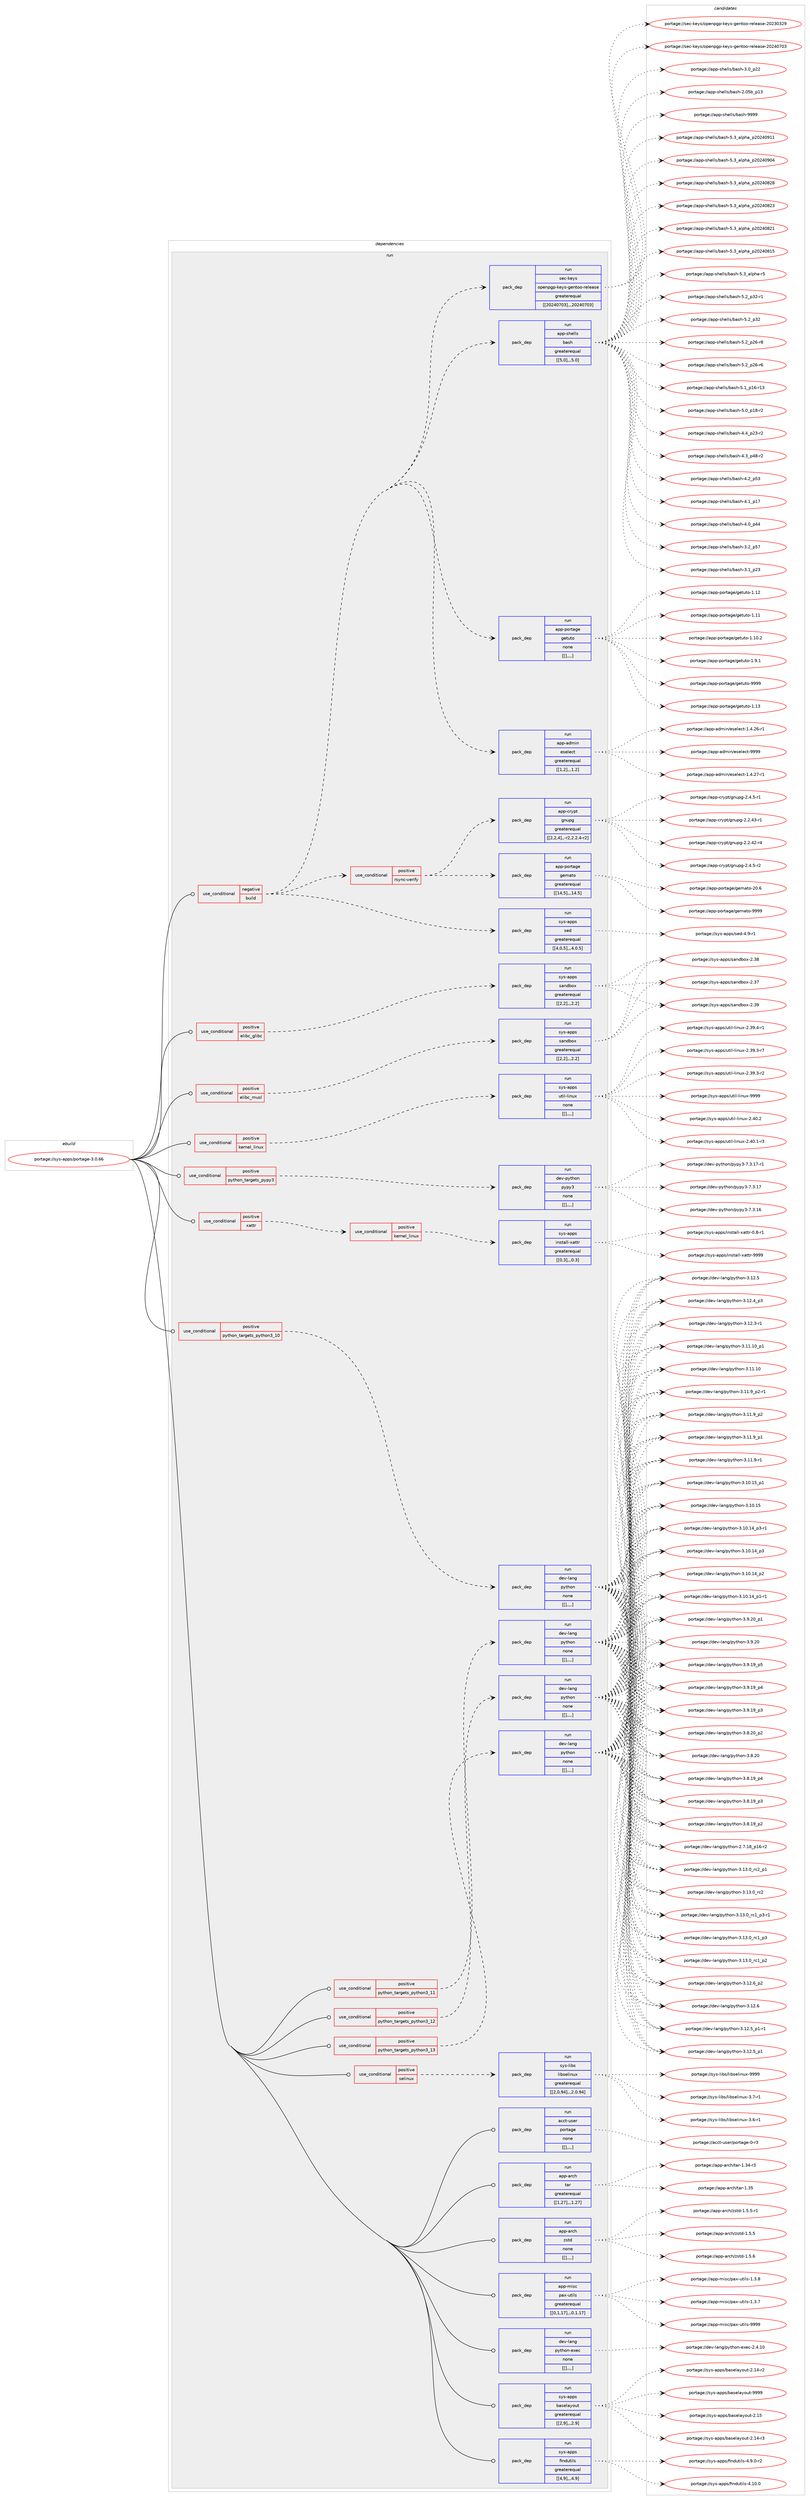 digraph prolog {

# *************
# Graph options
# *************

newrank=true;
concentrate=true;
compound=true;
graph [rankdir=LR,fontname=Helvetica,fontsize=10,ranksep=1.5];#, ranksep=2.5, nodesep=0.2];
edge  [arrowhead=vee];
node  [fontname=Helvetica,fontsize=10];

# **********
# The ebuild
# **********

subgraph cluster_leftcol {
color=gray;
label=<<i>ebuild</i>>;
id [label="portage://sys-apps/portage-3.0.66", color=red, width=4, href="../sys-apps/portage-3.0.66.svg"];
}

# ****************
# The dependencies
# ****************

subgraph cluster_midcol {
color=gray;
label=<<i>dependencies</i>>;
subgraph cluster_compile {
fillcolor="#eeeeee";
style=filled;
label=<<i>compile</i>>;
}
subgraph cluster_compileandrun {
fillcolor="#eeeeee";
style=filled;
label=<<i>compile and run</i>>;
}
subgraph cluster_run {
fillcolor="#eeeeee";
style=filled;
label=<<i>run</i>>;
subgraph cond6939 {
dependency18415 [label=<<TABLE BORDER="0" CELLBORDER="1" CELLSPACING="0" CELLPADDING="4"><TR><TD ROWSPAN="3" CELLPADDING="10">use_conditional</TD></TR><TR><TD>negative</TD></TR><TR><TD>build</TD></TR></TABLE>>, shape=none, color=red];
subgraph pack11424 {
dependency18416 [label=<<TABLE BORDER="0" CELLBORDER="1" CELLSPACING="0" CELLPADDING="4" WIDTH="220"><TR><TD ROWSPAN="6" CELLPADDING="30">pack_dep</TD></TR><TR><TD WIDTH="110">run</TD></TR><TR><TD>app-admin</TD></TR><TR><TD>eselect</TD></TR><TR><TD>greaterequal</TD></TR><TR><TD>[[1,2],,,1.2]</TD></TR></TABLE>>, shape=none, color=blue];
}
dependency18415:e -> dependency18416:w [weight=20,style="dashed",arrowhead="vee"];
subgraph pack11425 {
dependency18417 [label=<<TABLE BORDER="0" CELLBORDER="1" CELLSPACING="0" CELLPADDING="4" WIDTH="220"><TR><TD ROWSPAN="6" CELLPADDING="30">pack_dep</TD></TR><TR><TD WIDTH="110">run</TD></TR><TR><TD>app-portage</TD></TR><TR><TD>getuto</TD></TR><TR><TD>none</TD></TR><TR><TD>[[],,,,]</TD></TR></TABLE>>, shape=none, color=blue];
}
dependency18415:e -> dependency18417:w [weight=20,style="dashed",arrowhead="vee"];
subgraph pack11426 {
dependency18418 [label=<<TABLE BORDER="0" CELLBORDER="1" CELLSPACING="0" CELLPADDING="4" WIDTH="220"><TR><TD ROWSPAN="6" CELLPADDING="30">pack_dep</TD></TR><TR><TD WIDTH="110">run</TD></TR><TR><TD>app-shells</TD></TR><TR><TD>bash</TD></TR><TR><TD>greaterequal</TD></TR><TR><TD>[[5,0],,,5.0]</TD></TR></TABLE>>, shape=none, color=blue];
}
dependency18415:e -> dependency18418:w [weight=20,style="dashed",arrowhead="vee"];
subgraph pack11427 {
dependency18419 [label=<<TABLE BORDER="0" CELLBORDER="1" CELLSPACING="0" CELLPADDING="4" WIDTH="220"><TR><TD ROWSPAN="6" CELLPADDING="30">pack_dep</TD></TR><TR><TD WIDTH="110">run</TD></TR><TR><TD>sec-keys</TD></TR><TR><TD>openpgp-keys-gentoo-release</TD></TR><TR><TD>greaterequal</TD></TR><TR><TD>[[20240703],,,20240703]</TD></TR></TABLE>>, shape=none, color=blue];
}
dependency18415:e -> dependency18419:w [weight=20,style="dashed",arrowhead="vee"];
subgraph pack11428 {
dependency18420 [label=<<TABLE BORDER="0" CELLBORDER="1" CELLSPACING="0" CELLPADDING="4" WIDTH="220"><TR><TD ROWSPAN="6" CELLPADDING="30">pack_dep</TD></TR><TR><TD WIDTH="110">run</TD></TR><TR><TD>sys-apps</TD></TR><TR><TD>sed</TD></TR><TR><TD>greaterequal</TD></TR><TR><TD>[[4,0,5],,,4.0.5]</TD></TR></TABLE>>, shape=none, color=blue];
}
dependency18415:e -> dependency18420:w [weight=20,style="dashed",arrowhead="vee"];
subgraph cond6940 {
dependency18421 [label=<<TABLE BORDER="0" CELLBORDER="1" CELLSPACING="0" CELLPADDING="4"><TR><TD ROWSPAN="3" CELLPADDING="10">use_conditional</TD></TR><TR><TD>positive</TD></TR><TR><TD>rsync-verify</TD></TR></TABLE>>, shape=none, color=red];
subgraph pack11429 {
dependency18422 [label=<<TABLE BORDER="0" CELLBORDER="1" CELLSPACING="0" CELLPADDING="4" WIDTH="220"><TR><TD ROWSPAN="6" CELLPADDING="30">pack_dep</TD></TR><TR><TD WIDTH="110">run</TD></TR><TR><TD>app-crypt</TD></TR><TR><TD>gnupg</TD></TR><TR><TD>greaterequal</TD></TR><TR><TD>[[2,2,4],,-r2,2.2.4-r2]</TD></TR></TABLE>>, shape=none, color=blue];
}
dependency18421:e -> dependency18422:w [weight=20,style="dashed",arrowhead="vee"];
subgraph pack11430 {
dependency18423 [label=<<TABLE BORDER="0" CELLBORDER="1" CELLSPACING="0" CELLPADDING="4" WIDTH="220"><TR><TD ROWSPAN="6" CELLPADDING="30">pack_dep</TD></TR><TR><TD WIDTH="110">run</TD></TR><TR><TD>app-portage</TD></TR><TR><TD>gemato</TD></TR><TR><TD>greaterequal</TD></TR><TR><TD>[[14,5],,,14.5]</TD></TR></TABLE>>, shape=none, color=blue];
}
dependency18421:e -> dependency18423:w [weight=20,style="dashed",arrowhead="vee"];
}
dependency18415:e -> dependency18421:w [weight=20,style="dashed",arrowhead="vee"];
}
id:e -> dependency18415:w [weight=20,style="solid",arrowhead="odot"];
subgraph cond6941 {
dependency18424 [label=<<TABLE BORDER="0" CELLBORDER="1" CELLSPACING="0" CELLPADDING="4"><TR><TD ROWSPAN="3" CELLPADDING="10">use_conditional</TD></TR><TR><TD>positive</TD></TR><TR><TD>elibc_glibc</TD></TR></TABLE>>, shape=none, color=red];
subgraph pack11431 {
dependency18425 [label=<<TABLE BORDER="0" CELLBORDER="1" CELLSPACING="0" CELLPADDING="4" WIDTH="220"><TR><TD ROWSPAN="6" CELLPADDING="30">pack_dep</TD></TR><TR><TD WIDTH="110">run</TD></TR><TR><TD>sys-apps</TD></TR><TR><TD>sandbox</TD></TR><TR><TD>greaterequal</TD></TR><TR><TD>[[2,2],,,2.2]</TD></TR></TABLE>>, shape=none, color=blue];
}
dependency18424:e -> dependency18425:w [weight=20,style="dashed",arrowhead="vee"];
}
id:e -> dependency18424:w [weight=20,style="solid",arrowhead="odot"];
subgraph cond6942 {
dependency18426 [label=<<TABLE BORDER="0" CELLBORDER="1" CELLSPACING="0" CELLPADDING="4"><TR><TD ROWSPAN="3" CELLPADDING="10">use_conditional</TD></TR><TR><TD>positive</TD></TR><TR><TD>elibc_musl</TD></TR></TABLE>>, shape=none, color=red];
subgraph pack11432 {
dependency18427 [label=<<TABLE BORDER="0" CELLBORDER="1" CELLSPACING="0" CELLPADDING="4" WIDTH="220"><TR><TD ROWSPAN="6" CELLPADDING="30">pack_dep</TD></TR><TR><TD WIDTH="110">run</TD></TR><TR><TD>sys-apps</TD></TR><TR><TD>sandbox</TD></TR><TR><TD>greaterequal</TD></TR><TR><TD>[[2,2],,,2.2]</TD></TR></TABLE>>, shape=none, color=blue];
}
dependency18426:e -> dependency18427:w [weight=20,style="dashed",arrowhead="vee"];
}
id:e -> dependency18426:w [weight=20,style="solid",arrowhead="odot"];
subgraph cond6943 {
dependency18428 [label=<<TABLE BORDER="0" CELLBORDER="1" CELLSPACING="0" CELLPADDING="4"><TR><TD ROWSPAN="3" CELLPADDING="10">use_conditional</TD></TR><TR><TD>positive</TD></TR><TR><TD>kernel_linux</TD></TR></TABLE>>, shape=none, color=red];
subgraph pack11433 {
dependency18429 [label=<<TABLE BORDER="0" CELLBORDER="1" CELLSPACING="0" CELLPADDING="4" WIDTH="220"><TR><TD ROWSPAN="6" CELLPADDING="30">pack_dep</TD></TR><TR><TD WIDTH="110">run</TD></TR><TR><TD>sys-apps</TD></TR><TR><TD>util-linux</TD></TR><TR><TD>none</TD></TR><TR><TD>[[],,,,]</TD></TR></TABLE>>, shape=none, color=blue];
}
dependency18428:e -> dependency18429:w [weight=20,style="dashed",arrowhead="vee"];
}
id:e -> dependency18428:w [weight=20,style="solid",arrowhead="odot"];
subgraph cond6944 {
dependency18430 [label=<<TABLE BORDER="0" CELLBORDER="1" CELLSPACING="0" CELLPADDING="4"><TR><TD ROWSPAN="3" CELLPADDING="10">use_conditional</TD></TR><TR><TD>positive</TD></TR><TR><TD>python_targets_pypy3</TD></TR></TABLE>>, shape=none, color=red];
subgraph pack11434 {
dependency18431 [label=<<TABLE BORDER="0" CELLBORDER="1" CELLSPACING="0" CELLPADDING="4" WIDTH="220"><TR><TD ROWSPAN="6" CELLPADDING="30">pack_dep</TD></TR><TR><TD WIDTH="110">run</TD></TR><TR><TD>dev-python</TD></TR><TR><TD>pypy3</TD></TR><TR><TD>none</TD></TR><TR><TD>[[],,,,]</TD></TR></TABLE>>, shape=none, color=blue];
}
dependency18430:e -> dependency18431:w [weight=20,style="dashed",arrowhead="vee"];
}
id:e -> dependency18430:w [weight=20,style="solid",arrowhead="odot"];
subgraph cond6945 {
dependency18432 [label=<<TABLE BORDER="0" CELLBORDER="1" CELLSPACING="0" CELLPADDING="4"><TR><TD ROWSPAN="3" CELLPADDING="10">use_conditional</TD></TR><TR><TD>positive</TD></TR><TR><TD>python_targets_python3_10</TD></TR></TABLE>>, shape=none, color=red];
subgraph pack11435 {
dependency18433 [label=<<TABLE BORDER="0" CELLBORDER="1" CELLSPACING="0" CELLPADDING="4" WIDTH="220"><TR><TD ROWSPAN="6" CELLPADDING="30">pack_dep</TD></TR><TR><TD WIDTH="110">run</TD></TR><TR><TD>dev-lang</TD></TR><TR><TD>python</TD></TR><TR><TD>none</TD></TR><TR><TD>[[],,,,]</TD></TR></TABLE>>, shape=none, color=blue];
}
dependency18432:e -> dependency18433:w [weight=20,style="dashed",arrowhead="vee"];
}
id:e -> dependency18432:w [weight=20,style="solid",arrowhead="odot"];
subgraph cond6946 {
dependency18434 [label=<<TABLE BORDER="0" CELLBORDER="1" CELLSPACING="0" CELLPADDING="4"><TR><TD ROWSPAN="3" CELLPADDING="10">use_conditional</TD></TR><TR><TD>positive</TD></TR><TR><TD>python_targets_python3_11</TD></TR></TABLE>>, shape=none, color=red];
subgraph pack11436 {
dependency18435 [label=<<TABLE BORDER="0" CELLBORDER="1" CELLSPACING="0" CELLPADDING="4" WIDTH="220"><TR><TD ROWSPAN="6" CELLPADDING="30">pack_dep</TD></TR><TR><TD WIDTH="110">run</TD></TR><TR><TD>dev-lang</TD></TR><TR><TD>python</TD></TR><TR><TD>none</TD></TR><TR><TD>[[],,,,]</TD></TR></TABLE>>, shape=none, color=blue];
}
dependency18434:e -> dependency18435:w [weight=20,style="dashed",arrowhead="vee"];
}
id:e -> dependency18434:w [weight=20,style="solid",arrowhead="odot"];
subgraph cond6947 {
dependency18436 [label=<<TABLE BORDER="0" CELLBORDER="1" CELLSPACING="0" CELLPADDING="4"><TR><TD ROWSPAN="3" CELLPADDING="10">use_conditional</TD></TR><TR><TD>positive</TD></TR><TR><TD>python_targets_python3_12</TD></TR></TABLE>>, shape=none, color=red];
subgraph pack11437 {
dependency18437 [label=<<TABLE BORDER="0" CELLBORDER="1" CELLSPACING="0" CELLPADDING="4" WIDTH="220"><TR><TD ROWSPAN="6" CELLPADDING="30">pack_dep</TD></TR><TR><TD WIDTH="110">run</TD></TR><TR><TD>dev-lang</TD></TR><TR><TD>python</TD></TR><TR><TD>none</TD></TR><TR><TD>[[],,,,]</TD></TR></TABLE>>, shape=none, color=blue];
}
dependency18436:e -> dependency18437:w [weight=20,style="dashed",arrowhead="vee"];
}
id:e -> dependency18436:w [weight=20,style="solid",arrowhead="odot"];
subgraph cond6948 {
dependency18438 [label=<<TABLE BORDER="0" CELLBORDER="1" CELLSPACING="0" CELLPADDING="4"><TR><TD ROWSPAN="3" CELLPADDING="10">use_conditional</TD></TR><TR><TD>positive</TD></TR><TR><TD>python_targets_python3_13</TD></TR></TABLE>>, shape=none, color=red];
subgraph pack11438 {
dependency18439 [label=<<TABLE BORDER="0" CELLBORDER="1" CELLSPACING="0" CELLPADDING="4" WIDTH="220"><TR><TD ROWSPAN="6" CELLPADDING="30">pack_dep</TD></TR><TR><TD WIDTH="110">run</TD></TR><TR><TD>dev-lang</TD></TR><TR><TD>python</TD></TR><TR><TD>none</TD></TR><TR><TD>[[],,,,]</TD></TR></TABLE>>, shape=none, color=blue];
}
dependency18438:e -> dependency18439:w [weight=20,style="dashed",arrowhead="vee"];
}
id:e -> dependency18438:w [weight=20,style="solid",arrowhead="odot"];
subgraph cond6949 {
dependency18440 [label=<<TABLE BORDER="0" CELLBORDER="1" CELLSPACING="0" CELLPADDING="4"><TR><TD ROWSPAN="3" CELLPADDING="10">use_conditional</TD></TR><TR><TD>positive</TD></TR><TR><TD>selinux</TD></TR></TABLE>>, shape=none, color=red];
subgraph pack11439 {
dependency18441 [label=<<TABLE BORDER="0" CELLBORDER="1" CELLSPACING="0" CELLPADDING="4" WIDTH="220"><TR><TD ROWSPAN="6" CELLPADDING="30">pack_dep</TD></TR><TR><TD WIDTH="110">run</TD></TR><TR><TD>sys-libs</TD></TR><TR><TD>libselinux</TD></TR><TR><TD>greaterequal</TD></TR><TR><TD>[[2,0,94],,,2.0.94]</TD></TR></TABLE>>, shape=none, color=blue];
}
dependency18440:e -> dependency18441:w [weight=20,style="dashed",arrowhead="vee"];
}
id:e -> dependency18440:w [weight=20,style="solid",arrowhead="odot"];
subgraph cond6950 {
dependency18442 [label=<<TABLE BORDER="0" CELLBORDER="1" CELLSPACING="0" CELLPADDING="4"><TR><TD ROWSPAN="3" CELLPADDING="10">use_conditional</TD></TR><TR><TD>positive</TD></TR><TR><TD>xattr</TD></TR></TABLE>>, shape=none, color=red];
subgraph cond6951 {
dependency18443 [label=<<TABLE BORDER="0" CELLBORDER="1" CELLSPACING="0" CELLPADDING="4"><TR><TD ROWSPAN="3" CELLPADDING="10">use_conditional</TD></TR><TR><TD>positive</TD></TR><TR><TD>kernel_linux</TD></TR></TABLE>>, shape=none, color=red];
subgraph pack11440 {
dependency18444 [label=<<TABLE BORDER="0" CELLBORDER="1" CELLSPACING="0" CELLPADDING="4" WIDTH="220"><TR><TD ROWSPAN="6" CELLPADDING="30">pack_dep</TD></TR><TR><TD WIDTH="110">run</TD></TR><TR><TD>sys-apps</TD></TR><TR><TD>install-xattr</TD></TR><TR><TD>greaterequal</TD></TR><TR><TD>[[0,3],,,0.3]</TD></TR></TABLE>>, shape=none, color=blue];
}
dependency18443:e -> dependency18444:w [weight=20,style="dashed",arrowhead="vee"];
}
dependency18442:e -> dependency18443:w [weight=20,style="dashed",arrowhead="vee"];
}
id:e -> dependency18442:w [weight=20,style="solid",arrowhead="odot"];
subgraph pack11441 {
dependency18445 [label=<<TABLE BORDER="0" CELLBORDER="1" CELLSPACING="0" CELLPADDING="4" WIDTH="220"><TR><TD ROWSPAN="6" CELLPADDING="30">pack_dep</TD></TR><TR><TD WIDTH="110">run</TD></TR><TR><TD>acct-user</TD></TR><TR><TD>portage</TD></TR><TR><TD>none</TD></TR><TR><TD>[[],,,,]</TD></TR></TABLE>>, shape=none, color=blue];
}
id:e -> dependency18445:w [weight=20,style="solid",arrowhead="odot"];
subgraph pack11442 {
dependency18446 [label=<<TABLE BORDER="0" CELLBORDER="1" CELLSPACING="0" CELLPADDING="4" WIDTH="220"><TR><TD ROWSPAN="6" CELLPADDING="30">pack_dep</TD></TR><TR><TD WIDTH="110">run</TD></TR><TR><TD>app-arch</TD></TR><TR><TD>tar</TD></TR><TR><TD>greaterequal</TD></TR><TR><TD>[[1,27],,,1.27]</TD></TR></TABLE>>, shape=none, color=blue];
}
id:e -> dependency18446:w [weight=20,style="solid",arrowhead="odot"];
subgraph pack11443 {
dependency18447 [label=<<TABLE BORDER="0" CELLBORDER="1" CELLSPACING="0" CELLPADDING="4" WIDTH="220"><TR><TD ROWSPAN="6" CELLPADDING="30">pack_dep</TD></TR><TR><TD WIDTH="110">run</TD></TR><TR><TD>app-arch</TD></TR><TR><TD>zstd</TD></TR><TR><TD>none</TD></TR><TR><TD>[[],,,,]</TD></TR></TABLE>>, shape=none, color=blue];
}
id:e -> dependency18447:w [weight=20,style="solid",arrowhead="odot"];
subgraph pack11444 {
dependency18448 [label=<<TABLE BORDER="0" CELLBORDER="1" CELLSPACING="0" CELLPADDING="4" WIDTH="220"><TR><TD ROWSPAN="6" CELLPADDING="30">pack_dep</TD></TR><TR><TD WIDTH="110">run</TD></TR><TR><TD>app-misc</TD></TR><TR><TD>pax-utils</TD></TR><TR><TD>greaterequal</TD></TR><TR><TD>[[0,1,17],,,0.1.17]</TD></TR></TABLE>>, shape=none, color=blue];
}
id:e -> dependency18448:w [weight=20,style="solid",arrowhead="odot"];
subgraph pack11445 {
dependency18449 [label=<<TABLE BORDER="0" CELLBORDER="1" CELLSPACING="0" CELLPADDING="4" WIDTH="220"><TR><TD ROWSPAN="6" CELLPADDING="30">pack_dep</TD></TR><TR><TD WIDTH="110">run</TD></TR><TR><TD>dev-lang</TD></TR><TR><TD>python-exec</TD></TR><TR><TD>none</TD></TR><TR><TD>[[],,,,]</TD></TR></TABLE>>, shape=none, color=blue];
}
id:e -> dependency18449:w [weight=20,style="solid",arrowhead="odot"];
subgraph pack11446 {
dependency18450 [label=<<TABLE BORDER="0" CELLBORDER="1" CELLSPACING="0" CELLPADDING="4" WIDTH="220"><TR><TD ROWSPAN="6" CELLPADDING="30">pack_dep</TD></TR><TR><TD WIDTH="110">run</TD></TR><TR><TD>sys-apps</TD></TR><TR><TD>baselayout</TD></TR><TR><TD>greaterequal</TD></TR><TR><TD>[[2,9],,,2.9]</TD></TR></TABLE>>, shape=none, color=blue];
}
id:e -> dependency18450:w [weight=20,style="solid",arrowhead="odot"];
subgraph pack11447 {
dependency18451 [label=<<TABLE BORDER="0" CELLBORDER="1" CELLSPACING="0" CELLPADDING="4" WIDTH="220"><TR><TD ROWSPAN="6" CELLPADDING="30">pack_dep</TD></TR><TR><TD WIDTH="110">run</TD></TR><TR><TD>sys-apps</TD></TR><TR><TD>findutils</TD></TR><TR><TD>greaterequal</TD></TR><TR><TD>[[4,9],,,4.9]</TD></TR></TABLE>>, shape=none, color=blue];
}
id:e -> dependency18451:w [weight=20,style="solid",arrowhead="odot"];
}
}

# **************
# The candidates
# **************

subgraph cluster_choices {
rank=same;
color=gray;
label=<<i>candidates</i>>;

subgraph choice11424 {
color=black;
nodesep=1;
choice97112112459710010910511047101115101108101991164557575757 [label="portage://app-admin/eselect-9999", color=red, width=4,href="../app-admin/eselect-9999.svg"];
choice9711211245971001091051104710111510110810199116454946524650554511449 [label="portage://app-admin/eselect-1.4.27-r1", color=red, width=4,href="../app-admin/eselect-1.4.27-r1.svg"];
choice9711211245971001091051104710111510110810199116454946524650544511449 [label="portage://app-admin/eselect-1.4.26-r1", color=red, width=4,href="../app-admin/eselect-1.4.26-r1.svg"];
dependency18416:e -> choice97112112459710010910511047101115101108101991164557575757:w [style=dotted,weight="100"];
dependency18416:e -> choice9711211245971001091051104710111510110810199116454946524650554511449:w [style=dotted,weight="100"];
dependency18416:e -> choice9711211245971001091051104710111510110810199116454946524650544511449:w [style=dotted,weight="100"];
}
subgraph choice11425 {
color=black;
nodesep=1;
choice971121124511211111411697103101471031011161171161114557575757 [label="portage://app-portage/getuto-9999", color=red, width=4,href="../app-portage/getuto-9999.svg"];
choice971121124511211111411697103101471031011161171161114549464951 [label="portage://app-portage/getuto-1.13", color=red, width=4,href="../app-portage/getuto-1.13.svg"];
choice971121124511211111411697103101471031011161171161114549464950 [label="portage://app-portage/getuto-1.12", color=red, width=4,href="../app-portage/getuto-1.12.svg"];
choice971121124511211111411697103101471031011161171161114549464949 [label="portage://app-portage/getuto-1.11", color=red, width=4,href="../app-portage/getuto-1.11.svg"];
choice9711211245112111114116971031014710310111611711611145494649484650 [label="portage://app-portage/getuto-1.10.2", color=red, width=4,href="../app-portage/getuto-1.10.2.svg"];
choice97112112451121111141169710310147103101116117116111454946574649 [label="portage://app-portage/getuto-1.9.1", color=red, width=4,href="../app-portage/getuto-1.9.1.svg"];
dependency18417:e -> choice971121124511211111411697103101471031011161171161114557575757:w [style=dotted,weight="100"];
dependency18417:e -> choice971121124511211111411697103101471031011161171161114549464951:w [style=dotted,weight="100"];
dependency18417:e -> choice971121124511211111411697103101471031011161171161114549464950:w [style=dotted,weight="100"];
dependency18417:e -> choice971121124511211111411697103101471031011161171161114549464949:w [style=dotted,weight="100"];
dependency18417:e -> choice9711211245112111114116971031014710310111611711611145494649484650:w [style=dotted,weight="100"];
dependency18417:e -> choice97112112451121111141169710310147103101116117116111454946574649:w [style=dotted,weight="100"];
}
subgraph choice11426 {
color=black;
nodesep=1;
choice97112112451151041011081081154798971151044557575757 [label="portage://app-shells/bash-9999", color=red, width=4,href="../app-shells/bash-9999.svg"];
choice971121124511510410110810811547989711510445534651959710811210497951125048505248574949 [label="portage://app-shells/bash-5.3_alpha_p20240911", color=red, width=4,href="../app-shells/bash-5.3_alpha_p20240911.svg"];
choice971121124511510410110810811547989711510445534651959710811210497951125048505248574852 [label="portage://app-shells/bash-5.3_alpha_p20240904", color=red, width=4,href="../app-shells/bash-5.3_alpha_p20240904.svg"];
choice971121124511510410110810811547989711510445534651959710811210497951125048505248565056 [label="portage://app-shells/bash-5.3_alpha_p20240828", color=red, width=4,href="../app-shells/bash-5.3_alpha_p20240828.svg"];
choice971121124511510410110810811547989711510445534651959710811210497951125048505248565051 [label="portage://app-shells/bash-5.3_alpha_p20240823", color=red, width=4,href="../app-shells/bash-5.3_alpha_p20240823.svg"];
choice971121124511510410110810811547989711510445534651959710811210497951125048505248565049 [label="portage://app-shells/bash-5.3_alpha_p20240821", color=red, width=4,href="../app-shells/bash-5.3_alpha_p20240821.svg"];
choice971121124511510410110810811547989711510445534651959710811210497951125048505248564953 [label="portage://app-shells/bash-5.3_alpha_p20240815", color=red, width=4,href="../app-shells/bash-5.3_alpha_p20240815.svg"];
choice9711211245115104101108108115479897115104455346519597108112104974511453 [label="portage://app-shells/bash-5.3_alpha-r5", color=red, width=4,href="../app-shells/bash-5.3_alpha-r5.svg"];
choice9711211245115104101108108115479897115104455346509511251504511449 [label="portage://app-shells/bash-5.2_p32-r1", color=red, width=4,href="../app-shells/bash-5.2_p32-r1.svg"];
choice971121124511510410110810811547989711510445534650951125150 [label="portage://app-shells/bash-5.2_p32", color=red, width=4,href="../app-shells/bash-5.2_p32.svg"];
choice9711211245115104101108108115479897115104455346509511250544511456 [label="portage://app-shells/bash-5.2_p26-r8", color=red, width=4,href="../app-shells/bash-5.2_p26-r8.svg"];
choice9711211245115104101108108115479897115104455346509511250544511454 [label="portage://app-shells/bash-5.2_p26-r6", color=red, width=4,href="../app-shells/bash-5.2_p26-r6.svg"];
choice971121124511510410110810811547989711510445534649951124954451144951 [label="portage://app-shells/bash-5.1_p16-r13", color=red, width=4,href="../app-shells/bash-5.1_p16-r13.svg"];
choice9711211245115104101108108115479897115104455346489511249564511450 [label="portage://app-shells/bash-5.0_p18-r2", color=red, width=4,href="../app-shells/bash-5.0_p18-r2.svg"];
choice9711211245115104101108108115479897115104455246529511250514511450 [label="portage://app-shells/bash-4.4_p23-r2", color=red, width=4,href="../app-shells/bash-4.4_p23-r2.svg"];
choice9711211245115104101108108115479897115104455246519511252564511450 [label="portage://app-shells/bash-4.3_p48-r2", color=red, width=4,href="../app-shells/bash-4.3_p48-r2.svg"];
choice971121124511510410110810811547989711510445524650951125351 [label="portage://app-shells/bash-4.2_p53", color=red, width=4,href="../app-shells/bash-4.2_p53.svg"];
choice971121124511510410110810811547989711510445524649951124955 [label="portage://app-shells/bash-4.1_p17", color=red, width=4,href="../app-shells/bash-4.1_p17.svg"];
choice971121124511510410110810811547989711510445524648951125252 [label="portage://app-shells/bash-4.0_p44", color=red, width=4,href="../app-shells/bash-4.0_p44.svg"];
choice971121124511510410110810811547989711510445514650951125355 [label="portage://app-shells/bash-3.2_p57", color=red, width=4,href="../app-shells/bash-3.2_p57.svg"];
choice971121124511510410110810811547989711510445514649951125051 [label="portage://app-shells/bash-3.1_p23", color=red, width=4,href="../app-shells/bash-3.1_p23.svg"];
choice971121124511510410110810811547989711510445514648951125050 [label="portage://app-shells/bash-3.0_p22", color=red, width=4,href="../app-shells/bash-3.0_p22.svg"];
choice9711211245115104101108108115479897115104455046485398951124951 [label="portage://app-shells/bash-2.05b_p13", color=red, width=4,href="../app-shells/bash-2.05b_p13.svg"];
dependency18418:e -> choice97112112451151041011081081154798971151044557575757:w [style=dotted,weight="100"];
dependency18418:e -> choice971121124511510410110810811547989711510445534651959710811210497951125048505248574949:w [style=dotted,weight="100"];
dependency18418:e -> choice971121124511510410110810811547989711510445534651959710811210497951125048505248574852:w [style=dotted,weight="100"];
dependency18418:e -> choice971121124511510410110810811547989711510445534651959710811210497951125048505248565056:w [style=dotted,weight="100"];
dependency18418:e -> choice971121124511510410110810811547989711510445534651959710811210497951125048505248565051:w [style=dotted,weight="100"];
dependency18418:e -> choice971121124511510410110810811547989711510445534651959710811210497951125048505248565049:w [style=dotted,weight="100"];
dependency18418:e -> choice971121124511510410110810811547989711510445534651959710811210497951125048505248564953:w [style=dotted,weight="100"];
dependency18418:e -> choice9711211245115104101108108115479897115104455346519597108112104974511453:w [style=dotted,weight="100"];
dependency18418:e -> choice9711211245115104101108108115479897115104455346509511251504511449:w [style=dotted,weight="100"];
dependency18418:e -> choice971121124511510410110810811547989711510445534650951125150:w [style=dotted,weight="100"];
dependency18418:e -> choice9711211245115104101108108115479897115104455346509511250544511456:w [style=dotted,weight="100"];
dependency18418:e -> choice9711211245115104101108108115479897115104455346509511250544511454:w [style=dotted,weight="100"];
dependency18418:e -> choice971121124511510410110810811547989711510445534649951124954451144951:w [style=dotted,weight="100"];
dependency18418:e -> choice9711211245115104101108108115479897115104455346489511249564511450:w [style=dotted,weight="100"];
dependency18418:e -> choice9711211245115104101108108115479897115104455246529511250514511450:w [style=dotted,weight="100"];
dependency18418:e -> choice9711211245115104101108108115479897115104455246519511252564511450:w [style=dotted,weight="100"];
dependency18418:e -> choice971121124511510410110810811547989711510445524650951125351:w [style=dotted,weight="100"];
dependency18418:e -> choice971121124511510410110810811547989711510445524649951124955:w [style=dotted,weight="100"];
dependency18418:e -> choice971121124511510410110810811547989711510445524648951125252:w [style=dotted,weight="100"];
dependency18418:e -> choice971121124511510410110810811547989711510445514650951125355:w [style=dotted,weight="100"];
dependency18418:e -> choice971121124511510410110810811547989711510445514649951125051:w [style=dotted,weight="100"];
dependency18418:e -> choice971121124511510410110810811547989711510445514648951125050:w [style=dotted,weight="100"];
dependency18418:e -> choice9711211245115104101108108115479897115104455046485398951124951:w [style=dotted,weight="100"];
}
subgraph choice11427 {
color=black;
nodesep=1;
choice11510199451071011211154711111210111011210311245107101121115451031011101161111114511410110810197115101455048505248554851 [label="portage://sec-keys/openpgp-keys-gentoo-release-20240703", color=red, width=4,href="../sec-keys/openpgp-keys-gentoo-release-20240703.svg"];
choice11510199451071011211154711111210111011210311245107101121115451031011101161111114511410110810197115101455048505148515057 [label="portage://sec-keys/openpgp-keys-gentoo-release-20230329", color=red, width=4,href="../sec-keys/openpgp-keys-gentoo-release-20230329.svg"];
dependency18419:e -> choice11510199451071011211154711111210111011210311245107101121115451031011101161111114511410110810197115101455048505248554851:w [style=dotted,weight="100"];
dependency18419:e -> choice11510199451071011211154711111210111011210311245107101121115451031011101161111114511410110810197115101455048505148515057:w [style=dotted,weight="100"];
}
subgraph choice11428 {
color=black;
nodesep=1;
choice115121115459711211211547115101100455246574511449 [label="portage://sys-apps/sed-4.9-r1", color=red, width=4,href="../sys-apps/sed-4.9-r1.svg"];
dependency18420:e -> choice115121115459711211211547115101100455246574511449:w [style=dotted,weight="100"];
}
subgraph choice11429 {
color=black;
nodesep=1;
choice971121124599114121112116471031101171121034550465246534511450 [label="portage://app-crypt/gnupg-2.4.5-r2", color=red, width=4,href="../app-crypt/gnupg-2.4.5-r2.svg"];
choice971121124599114121112116471031101171121034550465246534511449 [label="portage://app-crypt/gnupg-2.4.5-r1", color=red, width=4,href="../app-crypt/gnupg-2.4.5-r1.svg"];
choice97112112459911412111211647103110117112103455046504652514511449 [label="portage://app-crypt/gnupg-2.2.43-r1", color=red, width=4,href="../app-crypt/gnupg-2.2.43-r1.svg"];
choice97112112459911412111211647103110117112103455046504652504511452 [label="portage://app-crypt/gnupg-2.2.42-r4", color=red, width=4,href="../app-crypt/gnupg-2.2.42-r4.svg"];
dependency18422:e -> choice971121124599114121112116471031101171121034550465246534511450:w [style=dotted,weight="100"];
dependency18422:e -> choice971121124599114121112116471031101171121034550465246534511449:w [style=dotted,weight="100"];
dependency18422:e -> choice97112112459911412111211647103110117112103455046504652514511449:w [style=dotted,weight="100"];
dependency18422:e -> choice97112112459911412111211647103110117112103455046504652504511452:w [style=dotted,weight="100"];
}
subgraph choice11430 {
color=black;
nodesep=1;
choice97112112451121111141169710310147103101109971161114557575757 [label="portage://app-portage/gemato-9999", color=red, width=4,href="../app-portage/gemato-9999.svg"];
choice97112112451121111141169710310147103101109971161114550484654 [label="portage://app-portage/gemato-20.6", color=red, width=4,href="../app-portage/gemato-20.6.svg"];
dependency18423:e -> choice97112112451121111141169710310147103101109971161114557575757:w [style=dotted,weight="100"];
dependency18423:e -> choice97112112451121111141169710310147103101109971161114550484654:w [style=dotted,weight="100"];
}
subgraph choice11431 {
color=black;
nodesep=1;
choice11512111545971121121154711597110100981111204550465157 [label="portage://sys-apps/sandbox-2.39", color=red, width=4,href="../sys-apps/sandbox-2.39.svg"];
choice11512111545971121121154711597110100981111204550465156 [label="portage://sys-apps/sandbox-2.38", color=red, width=4,href="../sys-apps/sandbox-2.38.svg"];
choice11512111545971121121154711597110100981111204550465155 [label="portage://sys-apps/sandbox-2.37", color=red, width=4,href="../sys-apps/sandbox-2.37.svg"];
dependency18425:e -> choice11512111545971121121154711597110100981111204550465157:w [style=dotted,weight="100"];
dependency18425:e -> choice11512111545971121121154711597110100981111204550465156:w [style=dotted,weight="100"];
dependency18425:e -> choice11512111545971121121154711597110100981111204550465155:w [style=dotted,weight="100"];
}
subgraph choice11432 {
color=black;
nodesep=1;
choice11512111545971121121154711597110100981111204550465157 [label="portage://sys-apps/sandbox-2.39", color=red, width=4,href="../sys-apps/sandbox-2.39.svg"];
choice11512111545971121121154711597110100981111204550465156 [label="portage://sys-apps/sandbox-2.38", color=red, width=4,href="../sys-apps/sandbox-2.38.svg"];
choice11512111545971121121154711597110100981111204550465155 [label="portage://sys-apps/sandbox-2.37", color=red, width=4,href="../sys-apps/sandbox-2.37.svg"];
dependency18427:e -> choice11512111545971121121154711597110100981111204550465157:w [style=dotted,weight="100"];
dependency18427:e -> choice11512111545971121121154711597110100981111204550465156:w [style=dotted,weight="100"];
dependency18427:e -> choice11512111545971121121154711597110100981111204550465155:w [style=dotted,weight="100"];
}
subgraph choice11433 {
color=black;
nodesep=1;
choice115121115459711211211547117116105108451081051101171204557575757 [label="portage://sys-apps/util-linux-9999", color=red, width=4,href="../sys-apps/util-linux-9999.svg"];
choice1151211154597112112115471171161051084510810511011712045504652484650 [label="portage://sys-apps/util-linux-2.40.2", color=red, width=4,href="../sys-apps/util-linux-2.40.2.svg"];
choice11512111545971121121154711711610510845108105110117120455046524846494511451 [label="portage://sys-apps/util-linux-2.40.1-r3", color=red, width=4,href="../sys-apps/util-linux-2.40.1-r3.svg"];
choice11512111545971121121154711711610510845108105110117120455046515746524511449 [label="portage://sys-apps/util-linux-2.39.4-r1", color=red, width=4,href="../sys-apps/util-linux-2.39.4-r1.svg"];
choice11512111545971121121154711711610510845108105110117120455046515746514511455 [label="portage://sys-apps/util-linux-2.39.3-r7", color=red, width=4,href="../sys-apps/util-linux-2.39.3-r7.svg"];
choice11512111545971121121154711711610510845108105110117120455046515746514511450 [label="portage://sys-apps/util-linux-2.39.3-r2", color=red, width=4,href="../sys-apps/util-linux-2.39.3-r2.svg"];
dependency18429:e -> choice115121115459711211211547117116105108451081051101171204557575757:w [style=dotted,weight="100"];
dependency18429:e -> choice1151211154597112112115471171161051084510810511011712045504652484650:w [style=dotted,weight="100"];
dependency18429:e -> choice11512111545971121121154711711610510845108105110117120455046524846494511451:w [style=dotted,weight="100"];
dependency18429:e -> choice11512111545971121121154711711610510845108105110117120455046515746524511449:w [style=dotted,weight="100"];
dependency18429:e -> choice11512111545971121121154711711610510845108105110117120455046515746514511455:w [style=dotted,weight="100"];
dependency18429:e -> choice11512111545971121121154711711610510845108105110117120455046515746514511450:w [style=dotted,weight="100"];
}
subgraph choice11434 {
color=black;
nodesep=1;
choice100101118451121211161041111104711212111212151455546514649554511449 [label="portage://dev-python/pypy3-7.3.17-r1", color=red, width=4,href="../dev-python/pypy3-7.3.17-r1.svg"];
choice10010111845112121116104111110471121211121215145554651464955 [label="portage://dev-python/pypy3-7.3.17", color=red, width=4,href="../dev-python/pypy3-7.3.17.svg"];
choice10010111845112121116104111110471121211121215145554651464954 [label="portage://dev-python/pypy3-7.3.16", color=red, width=4,href="../dev-python/pypy3-7.3.16.svg"];
dependency18431:e -> choice100101118451121211161041111104711212111212151455546514649554511449:w [style=dotted,weight="100"];
dependency18431:e -> choice10010111845112121116104111110471121211121215145554651464955:w [style=dotted,weight="100"];
dependency18431:e -> choice10010111845112121116104111110471121211121215145554651464954:w [style=dotted,weight="100"];
}
subgraph choice11435 {
color=black;
nodesep=1;
choice100101118451089711010347112121116104111110455146495146489511499509511249 [label="portage://dev-lang/python-3.13.0_rc2_p1", color=red, width=4,href="../dev-lang/python-3.13.0_rc2_p1.svg"];
choice10010111845108971101034711212111610411111045514649514648951149950 [label="portage://dev-lang/python-3.13.0_rc2", color=red, width=4,href="../dev-lang/python-3.13.0_rc2.svg"];
choice1001011184510897110103471121211161041111104551464951464895114994995112514511449 [label="portage://dev-lang/python-3.13.0_rc1_p3-r1", color=red, width=4,href="../dev-lang/python-3.13.0_rc1_p3-r1.svg"];
choice100101118451089711010347112121116104111110455146495146489511499499511251 [label="portage://dev-lang/python-3.13.0_rc1_p3", color=red, width=4,href="../dev-lang/python-3.13.0_rc1_p3.svg"];
choice100101118451089711010347112121116104111110455146495146489511499499511250 [label="portage://dev-lang/python-3.13.0_rc1_p2", color=red, width=4,href="../dev-lang/python-3.13.0_rc1_p2.svg"];
choice100101118451089711010347112121116104111110455146495046549511250 [label="portage://dev-lang/python-3.12.6_p2", color=red, width=4,href="../dev-lang/python-3.12.6_p2.svg"];
choice10010111845108971101034711212111610411111045514649504654 [label="portage://dev-lang/python-3.12.6", color=red, width=4,href="../dev-lang/python-3.12.6.svg"];
choice1001011184510897110103471121211161041111104551464950465395112494511449 [label="portage://dev-lang/python-3.12.5_p1-r1", color=red, width=4,href="../dev-lang/python-3.12.5_p1-r1.svg"];
choice100101118451089711010347112121116104111110455146495046539511249 [label="portage://dev-lang/python-3.12.5_p1", color=red, width=4,href="../dev-lang/python-3.12.5_p1.svg"];
choice10010111845108971101034711212111610411111045514649504653 [label="portage://dev-lang/python-3.12.5", color=red, width=4,href="../dev-lang/python-3.12.5.svg"];
choice100101118451089711010347112121116104111110455146495046529511251 [label="portage://dev-lang/python-3.12.4_p3", color=red, width=4,href="../dev-lang/python-3.12.4_p3.svg"];
choice100101118451089711010347112121116104111110455146495046514511449 [label="portage://dev-lang/python-3.12.3-r1", color=red, width=4,href="../dev-lang/python-3.12.3-r1.svg"];
choice10010111845108971101034711212111610411111045514649494649489511249 [label="portage://dev-lang/python-3.11.10_p1", color=red, width=4,href="../dev-lang/python-3.11.10_p1.svg"];
choice1001011184510897110103471121211161041111104551464949464948 [label="portage://dev-lang/python-3.11.10", color=red, width=4,href="../dev-lang/python-3.11.10.svg"];
choice1001011184510897110103471121211161041111104551464949465795112504511449 [label="portage://dev-lang/python-3.11.9_p2-r1", color=red, width=4,href="../dev-lang/python-3.11.9_p2-r1.svg"];
choice100101118451089711010347112121116104111110455146494946579511250 [label="portage://dev-lang/python-3.11.9_p2", color=red, width=4,href="../dev-lang/python-3.11.9_p2.svg"];
choice100101118451089711010347112121116104111110455146494946579511249 [label="portage://dev-lang/python-3.11.9_p1", color=red, width=4,href="../dev-lang/python-3.11.9_p1.svg"];
choice100101118451089711010347112121116104111110455146494946574511449 [label="portage://dev-lang/python-3.11.9-r1", color=red, width=4,href="../dev-lang/python-3.11.9-r1.svg"];
choice10010111845108971101034711212111610411111045514649484649539511249 [label="portage://dev-lang/python-3.10.15_p1", color=red, width=4,href="../dev-lang/python-3.10.15_p1.svg"];
choice1001011184510897110103471121211161041111104551464948464953 [label="portage://dev-lang/python-3.10.15", color=red, width=4,href="../dev-lang/python-3.10.15.svg"];
choice100101118451089711010347112121116104111110455146494846495295112514511449 [label="portage://dev-lang/python-3.10.14_p3-r1", color=red, width=4,href="../dev-lang/python-3.10.14_p3-r1.svg"];
choice10010111845108971101034711212111610411111045514649484649529511251 [label="portage://dev-lang/python-3.10.14_p3", color=red, width=4,href="../dev-lang/python-3.10.14_p3.svg"];
choice10010111845108971101034711212111610411111045514649484649529511250 [label="portage://dev-lang/python-3.10.14_p2", color=red, width=4,href="../dev-lang/python-3.10.14_p2.svg"];
choice100101118451089711010347112121116104111110455146494846495295112494511449 [label="portage://dev-lang/python-3.10.14_p1-r1", color=red, width=4,href="../dev-lang/python-3.10.14_p1-r1.svg"];
choice100101118451089711010347112121116104111110455146574650489511249 [label="portage://dev-lang/python-3.9.20_p1", color=red, width=4,href="../dev-lang/python-3.9.20_p1.svg"];
choice10010111845108971101034711212111610411111045514657465048 [label="portage://dev-lang/python-3.9.20", color=red, width=4,href="../dev-lang/python-3.9.20.svg"];
choice100101118451089711010347112121116104111110455146574649579511253 [label="portage://dev-lang/python-3.9.19_p5", color=red, width=4,href="../dev-lang/python-3.9.19_p5.svg"];
choice100101118451089711010347112121116104111110455146574649579511252 [label="portage://dev-lang/python-3.9.19_p4", color=red, width=4,href="../dev-lang/python-3.9.19_p4.svg"];
choice100101118451089711010347112121116104111110455146574649579511251 [label="portage://dev-lang/python-3.9.19_p3", color=red, width=4,href="../dev-lang/python-3.9.19_p3.svg"];
choice100101118451089711010347112121116104111110455146564650489511250 [label="portage://dev-lang/python-3.8.20_p2", color=red, width=4,href="../dev-lang/python-3.8.20_p2.svg"];
choice10010111845108971101034711212111610411111045514656465048 [label="portage://dev-lang/python-3.8.20", color=red, width=4,href="../dev-lang/python-3.8.20.svg"];
choice100101118451089711010347112121116104111110455146564649579511252 [label="portage://dev-lang/python-3.8.19_p4", color=red, width=4,href="../dev-lang/python-3.8.19_p4.svg"];
choice100101118451089711010347112121116104111110455146564649579511251 [label="portage://dev-lang/python-3.8.19_p3", color=red, width=4,href="../dev-lang/python-3.8.19_p3.svg"];
choice100101118451089711010347112121116104111110455146564649579511250 [label="portage://dev-lang/python-3.8.19_p2", color=red, width=4,href="../dev-lang/python-3.8.19_p2.svg"];
choice100101118451089711010347112121116104111110455046554649569511249544511450 [label="portage://dev-lang/python-2.7.18_p16-r2", color=red, width=4,href="../dev-lang/python-2.7.18_p16-r2.svg"];
dependency18433:e -> choice100101118451089711010347112121116104111110455146495146489511499509511249:w [style=dotted,weight="100"];
dependency18433:e -> choice10010111845108971101034711212111610411111045514649514648951149950:w [style=dotted,weight="100"];
dependency18433:e -> choice1001011184510897110103471121211161041111104551464951464895114994995112514511449:w [style=dotted,weight="100"];
dependency18433:e -> choice100101118451089711010347112121116104111110455146495146489511499499511251:w [style=dotted,weight="100"];
dependency18433:e -> choice100101118451089711010347112121116104111110455146495146489511499499511250:w [style=dotted,weight="100"];
dependency18433:e -> choice100101118451089711010347112121116104111110455146495046549511250:w [style=dotted,weight="100"];
dependency18433:e -> choice10010111845108971101034711212111610411111045514649504654:w [style=dotted,weight="100"];
dependency18433:e -> choice1001011184510897110103471121211161041111104551464950465395112494511449:w [style=dotted,weight="100"];
dependency18433:e -> choice100101118451089711010347112121116104111110455146495046539511249:w [style=dotted,weight="100"];
dependency18433:e -> choice10010111845108971101034711212111610411111045514649504653:w [style=dotted,weight="100"];
dependency18433:e -> choice100101118451089711010347112121116104111110455146495046529511251:w [style=dotted,weight="100"];
dependency18433:e -> choice100101118451089711010347112121116104111110455146495046514511449:w [style=dotted,weight="100"];
dependency18433:e -> choice10010111845108971101034711212111610411111045514649494649489511249:w [style=dotted,weight="100"];
dependency18433:e -> choice1001011184510897110103471121211161041111104551464949464948:w [style=dotted,weight="100"];
dependency18433:e -> choice1001011184510897110103471121211161041111104551464949465795112504511449:w [style=dotted,weight="100"];
dependency18433:e -> choice100101118451089711010347112121116104111110455146494946579511250:w [style=dotted,weight="100"];
dependency18433:e -> choice100101118451089711010347112121116104111110455146494946579511249:w [style=dotted,weight="100"];
dependency18433:e -> choice100101118451089711010347112121116104111110455146494946574511449:w [style=dotted,weight="100"];
dependency18433:e -> choice10010111845108971101034711212111610411111045514649484649539511249:w [style=dotted,weight="100"];
dependency18433:e -> choice1001011184510897110103471121211161041111104551464948464953:w [style=dotted,weight="100"];
dependency18433:e -> choice100101118451089711010347112121116104111110455146494846495295112514511449:w [style=dotted,weight="100"];
dependency18433:e -> choice10010111845108971101034711212111610411111045514649484649529511251:w [style=dotted,weight="100"];
dependency18433:e -> choice10010111845108971101034711212111610411111045514649484649529511250:w [style=dotted,weight="100"];
dependency18433:e -> choice100101118451089711010347112121116104111110455146494846495295112494511449:w [style=dotted,weight="100"];
dependency18433:e -> choice100101118451089711010347112121116104111110455146574650489511249:w [style=dotted,weight="100"];
dependency18433:e -> choice10010111845108971101034711212111610411111045514657465048:w [style=dotted,weight="100"];
dependency18433:e -> choice100101118451089711010347112121116104111110455146574649579511253:w [style=dotted,weight="100"];
dependency18433:e -> choice100101118451089711010347112121116104111110455146574649579511252:w [style=dotted,weight="100"];
dependency18433:e -> choice100101118451089711010347112121116104111110455146574649579511251:w [style=dotted,weight="100"];
dependency18433:e -> choice100101118451089711010347112121116104111110455146564650489511250:w [style=dotted,weight="100"];
dependency18433:e -> choice10010111845108971101034711212111610411111045514656465048:w [style=dotted,weight="100"];
dependency18433:e -> choice100101118451089711010347112121116104111110455146564649579511252:w [style=dotted,weight="100"];
dependency18433:e -> choice100101118451089711010347112121116104111110455146564649579511251:w [style=dotted,weight="100"];
dependency18433:e -> choice100101118451089711010347112121116104111110455146564649579511250:w [style=dotted,weight="100"];
dependency18433:e -> choice100101118451089711010347112121116104111110455046554649569511249544511450:w [style=dotted,weight="100"];
}
subgraph choice11436 {
color=black;
nodesep=1;
choice100101118451089711010347112121116104111110455146495146489511499509511249 [label="portage://dev-lang/python-3.13.0_rc2_p1", color=red, width=4,href="../dev-lang/python-3.13.0_rc2_p1.svg"];
choice10010111845108971101034711212111610411111045514649514648951149950 [label="portage://dev-lang/python-3.13.0_rc2", color=red, width=4,href="../dev-lang/python-3.13.0_rc2.svg"];
choice1001011184510897110103471121211161041111104551464951464895114994995112514511449 [label="portage://dev-lang/python-3.13.0_rc1_p3-r1", color=red, width=4,href="../dev-lang/python-3.13.0_rc1_p3-r1.svg"];
choice100101118451089711010347112121116104111110455146495146489511499499511251 [label="portage://dev-lang/python-3.13.0_rc1_p3", color=red, width=4,href="../dev-lang/python-3.13.0_rc1_p3.svg"];
choice100101118451089711010347112121116104111110455146495146489511499499511250 [label="portage://dev-lang/python-3.13.0_rc1_p2", color=red, width=4,href="../dev-lang/python-3.13.0_rc1_p2.svg"];
choice100101118451089711010347112121116104111110455146495046549511250 [label="portage://dev-lang/python-3.12.6_p2", color=red, width=4,href="../dev-lang/python-3.12.6_p2.svg"];
choice10010111845108971101034711212111610411111045514649504654 [label="portage://dev-lang/python-3.12.6", color=red, width=4,href="../dev-lang/python-3.12.6.svg"];
choice1001011184510897110103471121211161041111104551464950465395112494511449 [label="portage://dev-lang/python-3.12.5_p1-r1", color=red, width=4,href="../dev-lang/python-3.12.5_p1-r1.svg"];
choice100101118451089711010347112121116104111110455146495046539511249 [label="portage://dev-lang/python-3.12.5_p1", color=red, width=4,href="../dev-lang/python-3.12.5_p1.svg"];
choice10010111845108971101034711212111610411111045514649504653 [label="portage://dev-lang/python-3.12.5", color=red, width=4,href="../dev-lang/python-3.12.5.svg"];
choice100101118451089711010347112121116104111110455146495046529511251 [label="portage://dev-lang/python-3.12.4_p3", color=red, width=4,href="../dev-lang/python-3.12.4_p3.svg"];
choice100101118451089711010347112121116104111110455146495046514511449 [label="portage://dev-lang/python-3.12.3-r1", color=red, width=4,href="../dev-lang/python-3.12.3-r1.svg"];
choice10010111845108971101034711212111610411111045514649494649489511249 [label="portage://dev-lang/python-3.11.10_p1", color=red, width=4,href="../dev-lang/python-3.11.10_p1.svg"];
choice1001011184510897110103471121211161041111104551464949464948 [label="portage://dev-lang/python-3.11.10", color=red, width=4,href="../dev-lang/python-3.11.10.svg"];
choice1001011184510897110103471121211161041111104551464949465795112504511449 [label="portage://dev-lang/python-3.11.9_p2-r1", color=red, width=4,href="../dev-lang/python-3.11.9_p2-r1.svg"];
choice100101118451089711010347112121116104111110455146494946579511250 [label="portage://dev-lang/python-3.11.9_p2", color=red, width=4,href="../dev-lang/python-3.11.9_p2.svg"];
choice100101118451089711010347112121116104111110455146494946579511249 [label="portage://dev-lang/python-3.11.9_p1", color=red, width=4,href="../dev-lang/python-3.11.9_p1.svg"];
choice100101118451089711010347112121116104111110455146494946574511449 [label="portage://dev-lang/python-3.11.9-r1", color=red, width=4,href="../dev-lang/python-3.11.9-r1.svg"];
choice10010111845108971101034711212111610411111045514649484649539511249 [label="portage://dev-lang/python-3.10.15_p1", color=red, width=4,href="../dev-lang/python-3.10.15_p1.svg"];
choice1001011184510897110103471121211161041111104551464948464953 [label="portage://dev-lang/python-3.10.15", color=red, width=4,href="../dev-lang/python-3.10.15.svg"];
choice100101118451089711010347112121116104111110455146494846495295112514511449 [label="portage://dev-lang/python-3.10.14_p3-r1", color=red, width=4,href="../dev-lang/python-3.10.14_p3-r1.svg"];
choice10010111845108971101034711212111610411111045514649484649529511251 [label="portage://dev-lang/python-3.10.14_p3", color=red, width=4,href="../dev-lang/python-3.10.14_p3.svg"];
choice10010111845108971101034711212111610411111045514649484649529511250 [label="portage://dev-lang/python-3.10.14_p2", color=red, width=4,href="../dev-lang/python-3.10.14_p2.svg"];
choice100101118451089711010347112121116104111110455146494846495295112494511449 [label="portage://dev-lang/python-3.10.14_p1-r1", color=red, width=4,href="../dev-lang/python-3.10.14_p1-r1.svg"];
choice100101118451089711010347112121116104111110455146574650489511249 [label="portage://dev-lang/python-3.9.20_p1", color=red, width=4,href="../dev-lang/python-3.9.20_p1.svg"];
choice10010111845108971101034711212111610411111045514657465048 [label="portage://dev-lang/python-3.9.20", color=red, width=4,href="../dev-lang/python-3.9.20.svg"];
choice100101118451089711010347112121116104111110455146574649579511253 [label="portage://dev-lang/python-3.9.19_p5", color=red, width=4,href="../dev-lang/python-3.9.19_p5.svg"];
choice100101118451089711010347112121116104111110455146574649579511252 [label="portage://dev-lang/python-3.9.19_p4", color=red, width=4,href="../dev-lang/python-3.9.19_p4.svg"];
choice100101118451089711010347112121116104111110455146574649579511251 [label="portage://dev-lang/python-3.9.19_p3", color=red, width=4,href="../dev-lang/python-3.9.19_p3.svg"];
choice100101118451089711010347112121116104111110455146564650489511250 [label="portage://dev-lang/python-3.8.20_p2", color=red, width=4,href="../dev-lang/python-3.8.20_p2.svg"];
choice10010111845108971101034711212111610411111045514656465048 [label="portage://dev-lang/python-3.8.20", color=red, width=4,href="../dev-lang/python-3.8.20.svg"];
choice100101118451089711010347112121116104111110455146564649579511252 [label="portage://dev-lang/python-3.8.19_p4", color=red, width=4,href="../dev-lang/python-3.8.19_p4.svg"];
choice100101118451089711010347112121116104111110455146564649579511251 [label="portage://dev-lang/python-3.8.19_p3", color=red, width=4,href="../dev-lang/python-3.8.19_p3.svg"];
choice100101118451089711010347112121116104111110455146564649579511250 [label="portage://dev-lang/python-3.8.19_p2", color=red, width=4,href="../dev-lang/python-3.8.19_p2.svg"];
choice100101118451089711010347112121116104111110455046554649569511249544511450 [label="portage://dev-lang/python-2.7.18_p16-r2", color=red, width=4,href="../dev-lang/python-2.7.18_p16-r2.svg"];
dependency18435:e -> choice100101118451089711010347112121116104111110455146495146489511499509511249:w [style=dotted,weight="100"];
dependency18435:e -> choice10010111845108971101034711212111610411111045514649514648951149950:w [style=dotted,weight="100"];
dependency18435:e -> choice1001011184510897110103471121211161041111104551464951464895114994995112514511449:w [style=dotted,weight="100"];
dependency18435:e -> choice100101118451089711010347112121116104111110455146495146489511499499511251:w [style=dotted,weight="100"];
dependency18435:e -> choice100101118451089711010347112121116104111110455146495146489511499499511250:w [style=dotted,weight="100"];
dependency18435:e -> choice100101118451089711010347112121116104111110455146495046549511250:w [style=dotted,weight="100"];
dependency18435:e -> choice10010111845108971101034711212111610411111045514649504654:w [style=dotted,weight="100"];
dependency18435:e -> choice1001011184510897110103471121211161041111104551464950465395112494511449:w [style=dotted,weight="100"];
dependency18435:e -> choice100101118451089711010347112121116104111110455146495046539511249:w [style=dotted,weight="100"];
dependency18435:e -> choice10010111845108971101034711212111610411111045514649504653:w [style=dotted,weight="100"];
dependency18435:e -> choice100101118451089711010347112121116104111110455146495046529511251:w [style=dotted,weight="100"];
dependency18435:e -> choice100101118451089711010347112121116104111110455146495046514511449:w [style=dotted,weight="100"];
dependency18435:e -> choice10010111845108971101034711212111610411111045514649494649489511249:w [style=dotted,weight="100"];
dependency18435:e -> choice1001011184510897110103471121211161041111104551464949464948:w [style=dotted,weight="100"];
dependency18435:e -> choice1001011184510897110103471121211161041111104551464949465795112504511449:w [style=dotted,weight="100"];
dependency18435:e -> choice100101118451089711010347112121116104111110455146494946579511250:w [style=dotted,weight="100"];
dependency18435:e -> choice100101118451089711010347112121116104111110455146494946579511249:w [style=dotted,weight="100"];
dependency18435:e -> choice100101118451089711010347112121116104111110455146494946574511449:w [style=dotted,weight="100"];
dependency18435:e -> choice10010111845108971101034711212111610411111045514649484649539511249:w [style=dotted,weight="100"];
dependency18435:e -> choice1001011184510897110103471121211161041111104551464948464953:w [style=dotted,weight="100"];
dependency18435:e -> choice100101118451089711010347112121116104111110455146494846495295112514511449:w [style=dotted,weight="100"];
dependency18435:e -> choice10010111845108971101034711212111610411111045514649484649529511251:w [style=dotted,weight="100"];
dependency18435:e -> choice10010111845108971101034711212111610411111045514649484649529511250:w [style=dotted,weight="100"];
dependency18435:e -> choice100101118451089711010347112121116104111110455146494846495295112494511449:w [style=dotted,weight="100"];
dependency18435:e -> choice100101118451089711010347112121116104111110455146574650489511249:w [style=dotted,weight="100"];
dependency18435:e -> choice10010111845108971101034711212111610411111045514657465048:w [style=dotted,weight="100"];
dependency18435:e -> choice100101118451089711010347112121116104111110455146574649579511253:w [style=dotted,weight="100"];
dependency18435:e -> choice100101118451089711010347112121116104111110455146574649579511252:w [style=dotted,weight="100"];
dependency18435:e -> choice100101118451089711010347112121116104111110455146574649579511251:w [style=dotted,weight="100"];
dependency18435:e -> choice100101118451089711010347112121116104111110455146564650489511250:w [style=dotted,weight="100"];
dependency18435:e -> choice10010111845108971101034711212111610411111045514656465048:w [style=dotted,weight="100"];
dependency18435:e -> choice100101118451089711010347112121116104111110455146564649579511252:w [style=dotted,weight="100"];
dependency18435:e -> choice100101118451089711010347112121116104111110455146564649579511251:w [style=dotted,weight="100"];
dependency18435:e -> choice100101118451089711010347112121116104111110455146564649579511250:w [style=dotted,weight="100"];
dependency18435:e -> choice100101118451089711010347112121116104111110455046554649569511249544511450:w [style=dotted,weight="100"];
}
subgraph choice11437 {
color=black;
nodesep=1;
choice100101118451089711010347112121116104111110455146495146489511499509511249 [label="portage://dev-lang/python-3.13.0_rc2_p1", color=red, width=4,href="../dev-lang/python-3.13.0_rc2_p1.svg"];
choice10010111845108971101034711212111610411111045514649514648951149950 [label="portage://dev-lang/python-3.13.0_rc2", color=red, width=4,href="../dev-lang/python-3.13.0_rc2.svg"];
choice1001011184510897110103471121211161041111104551464951464895114994995112514511449 [label="portage://dev-lang/python-3.13.0_rc1_p3-r1", color=red, width=4,href="../dev-lang/python-3.13.0_rc1_p3-r1.svg"];
choice100101118451089711010347112121116104111110455146495146489511499499511251 [label="portage://dev-lang/python-3.13.0_rc1_p3", color=red, width=4,href="../dev-lang/python-3.13.0_rc1_p3.svg"];
choice100101118451089711010347112121116104111110455146495146489511499499511250 [label="portage://dev-lang/python-3.13.0_rc1_p2", color=red, width=4,href="../dev-lang/python-3.13.0_rc1_p2.svg"];
choice100101118451089711010347112121116104111110455146495046549511250 [label="portage://dev-lang/python-3.12.6_p2", color=red, width=4,href="../dev-lang/python-3.12.6_p2.svg"];
choice10010111845108971101034711212111610411111045514649504654 [label="portage://dev-lang/python-3.12.6", color=red, width=4,href="../dev-lang/python-3.12.6.svg"];
choice1001011184510897110103471121211161041111104551464950465395112494511449 [label="portage://dev-lang/python-3.12.5_p1-r1", color=red, width=4,href="../dev-lang/python-3.12.5_p1-r1.svg"];
choice100101118451089711010347112121116104111110455146495046539511249 [label="portage://dev-lang/python-3.12.5_p1", color=red, width=4,href="../dev-lang/python-3.12.5_p1.svg"];
choice10010111845108971101034711212111610411111045514649504653 [label="portage://dev-lang/python-3.12.5", color=red, width=4,href="../dev-lang/python-3.12.5.svg"];
choice100101118451089711010347112121116104111110455146495046529511251 [label="portage://dev-lang/python-3.12.4_p3", color=red, width=4,href="../dev-lang/python-3.12.4_p3.svg"];
choice100101118451089711010347112121116104111110455146495046514511449 [label="portage://dev-lang/python-3.12.3-r1", color=red, width=4,href="../dev-lang/python-3.12.3-r1.svg"];
choice10010111845108971101034711212111610411111045514649494649489511249 [label="portage://dev-lang/python-3.11.10_p1", color=red, width=4,href="../dev-lang/python-3.11.10_p1.svg"];
choice1001011184510897110103471121211161041111104551464949464948 [label="portage://dev-lang/python-3.11.10", color=red, width=4,href="../dev-lang/python-3.11.10.svg"];
choice1001011184510897110103471121211161041111104551464949465795112504511449 [label="portage://dev-lang/python-3.11.9_p2-r1", color=red, width=4,href="../dev-lang/python-3.11.9_p2-r1.svg"];
choice100101118451089711010347112121116104111110455146494946579511250 [label="portage://dev-lang/python-3.11.9_p2", color=red, width=4,href="../dev-lang/python-3.11.9_p2.svg"];
choice100101118451089711010347112121116104111110455146494946579511249 [label="portage://dev-lang/python-3.11.9_p1", color=red, width=4,href="../dev-lang/python-3.11.9_p1.svg"];
choice100101118451089711010347112121116104111110455146494946574511449 [label="portage://dev-lang/python-3.11.9-r1", color=red, width=4,href="../dev-lang/python-3.11.9-r1.svg"];
choice10010111845108971101034711212111610411111045514649484649539511249 [label="portage://dev-lang/python-3.10.15_p1", color=red, width=4,href="../dev-lang/python-3.10.15_p1.svg"];
choice1001011184510897110103471121211161041111104551464948464953 [label="portage://dev-lang/python-3.10.15", color=red, width=4,href="../dev-lang/python-3.10.15.svg"];
choice100101118451089711010347112121116104111110455146494846495295112514511449 [label="portage://dev-lang/python-3.10.14_p3-r1", color=red, width=4,href="../dev-lang/python-3.10.14_p3-r1.svg"];
choice10010111845108971101034711212111610411111045514649484649529511251 [label="portage://dev-lang/python-3.10.14_p3", color=red, width=4,href="../dev-lang/python-3.10.14_p3.svg"];
choice10010111845108971101034711212111610411111045514649484649529511250 [label="portage://dev-lang/python-3.10.14_p2", color=red, width=4,href="../dev-lang/python-3.10.14_p2.svg"];
choice100101118451089711010347112121116104111110455146494846495295112494511449 [label="portage://dev-lang/python-3.10.14_p1-r1", color=red, width=4,href="../dev-lang/python-3.10.14_p1-r1.svg"];
choice100101118451089711010347112121116104111110455146574650489511249 [label="portage://dev-lang/python-3.9.20_p1", color=red, width=4,href="../dev-lang/python-3.9.20_p1.svg"];
choice10010111845108971101034711212111610411111045514657465048 [label="portage://dev-lang/python-3.9.20", color=red, width=4,href="../dev-lang/python-3.9.20.svg"];
choice100101118451089711010347112121116104111110455146574649579511253 [label="portage://dev-lang/python-3.9.19_p5", color=red, width=4,href="../dev-lang/python-3.9.19_p5.svg"];
choice100101118451089711010347112121116104111110455146574649579511252 [label="portage://dev-lang/python-3.9.19_p4", color=red, width=4,href="../dev-lang/python-3.9.19_p4.svg"];
choice100101118451089711010347112121116104111110455146574649579511251 [label="portage://dev-lang/python-3.9.19_p3", color=red, width=4,href="../dev-lang/python-3.9.19_p3.svg"];
choice100101118451089711010347112121116104111110455146564650489511250 [label="portage://dev-lang/python-3.8.20_p2", color=red, width=4,href="../dev-lang/python-3.8.20_p2.svg"];
choice10010111845108971101034711212111610411111045514656465048 [label="portage://dev-lang/python-3.8.20", color=red, width=4,href="../dev-lang/python-3.8.20.svg"];
choice100101118451089711010347112121116104111110455146564649579511252 [label="portage://dev-lang/python-3.8.19_p4", color=red, width=4,href="../dev-lang/python-3.8.19_p4.svg"];
choice100101118451089711010347112121116104111110455146564649579511251 [label="portage://dev-lang/python-3.8.19_p3", color=red, width=4,href="../dev-lang/python-3.8.19_p3.svg"];
choice100101118451089711010347112121116104111110455146564649579511250 [label="portage://dev-lang/python-3.8.19_p2", color=red, width=4,href="../dev-lang/python-3.8.19_p2.svg"];
choice100101118451089711010347112121116104111110455046554649569511249544511450 [label="portage://dev-lang/python-2.7.18_p16-r2", color=red, width=4,href="../dev-lang/python-2.7.18_p16-r2.svg"];
dependency18437:e -> choice100101118451089711010347112121116104111110455146495146489511499509511249:w [style=dotted,weight="100"];
dependency18437:e -> choice10010111845108971101034711212111610411111045514649514648951149950:w [style=dotted,weight="100"];
dependency18437:e -> choice1001011184510897110103471121211161041111104551464951464895114994995112514511449:w [style=dotted,weight="100"];
dependency18437:e -> choice100101118451089711010347112121116104111110455146495146489511499499511251:w [style=dotted,weight="100"];
dependency18437:e -> choice100101118451089711010347112121116104111110455146495146489511499499511250:w [style=dotted,weight="100"];
dependency18437:e -> choice100101118451089711010347112121116104111110455146495046549511250:w [style=dotted,weight="100"];
dependency18437:e -> choice10010111845108971101034711212111610411111045514649504654:w [style=dotted,weight="100"];
dependency18437:e -> choice1001011184510897110103471121211161041111104551464950465395112494511449:w [style=dotted,weight="100"];
dependency18437:e -> choice100101118451089711010347112121116104111110455146495046539511249:w [style=dotted,weight="100"];
dependency18437:e -> choice10010111845108971101034711212111610411111045514649504653:w [style=dotted,weight="100"];
dependency18437:e -> choice100101118451089711010347112121116104111110455146495046529511251:w [style=dotted,weight="100"];
dependency18437:e -> choice100101118451089711010347112121116104111110455146495046514511449:w [style=dotted,weight="100"];
dependency18437:e -> choice10010111845108971101034711212111610411111045514649494649489511249:w [style=dotted,weight="100"];
dependency18437:e -> choice1001011184510897110103471121211161041111104551464949464948:w [style=dotted,weight="100"];
dependency18437:e -> choice1001011184510897110103471121211161041111104551464949465795112504511449:w [style=dotted,weight="100"];
dependency18437:e -> choice100101118451089711010347112121116104111110455146494946579511250:w [style=dotted,weight="100"];
dependency18437:e -> choice100101118451089711010347112121116104111110455146494946579511249:w [style=dotted,weight="100"];
dependency18437:e -> choice100101118451089711010347112121116104111110455146494946574511449:w [style=dotted,weight="100"];
dependency18437:e -> choice10010111845108971101034711212111610411111045514649484649539511249:w [style=dotted,weight="100"];
dependency18437:e -> choice1001011184510897110103471121211161041111104551464948464953:w [style=dotted,weight="100"];
dependency18437:e -> choice100101118451089711010347112121116104111110455146494846495295112514511449:w [style=dotted,weight="100"];
dependency18437:e -> choice10010111845108971101034711212111610411111045514649484649529511251:w [style=dotted,weight="100"];
dependency18437:e -> choice10010111845108971101034711212111610411111045514649484649529511250:w [style=dotted,weight="100"];
dependency18437:e -> choice100101118451089711010347112121116104111110455146494846495295112494511449:w [style=dotted,weight="100"];
dependency18437:e -> choice100101118451089711010347112121116104111110455146574650489511249:w [style=dotted,weight="100"];
dependency18437:e -> choice10010111845108971101034711212111610411111045514657465048:w [style=dotted,weight="100"];
dependency18437:e -> choice100101118451089711010347112121116104111110455146574649579511253:w [style=dotted,weight="100"];
dependency18437:e -> choice100101118451089711010347112121116104111110455146574649579511252:w [style=dotted,weight="100"];
dependency18437:e -> choice100101118451089711010347112121116104111110455146574649579511251:w [style=dotted,weight="100"];
dependency18437:e -> choice100101118451089711010347112121116104111110455146564650489511250:w [style=dotted,weight="100"];
dependency18437:e -> choice10010111845108971101034711212111610411111045514656465048:w [style=dotted,weight="100"];
dependency18437:e -> choice100101118451089711010347112121116104111110455146564649579511252:w [style=dotted,weight="100"];
dependency18437:e -> choice100101118451089711010347112121116104111110455146564649579511251:w [style=dotted,weight="100"];
dependency18437:e -> choice100101118451089711010347112121116104111110455146564649579511250:w [style=dotted,weight="100"];
dependency18437:e -> choice100101118451089711010347112121116104111110455046554649569511249544511450:w [style=dotted,weight="100"];
}
subgraph choice11438 {
color=black;
nodesep=1;
choice100101118451089711010347112121116104111110455146495146489511499509511249 [label="portage://dev-lang/python-3.13.0_rc2_p1", color=red, width=4,href="../dev-lang/python-3.13.0_rc2_p1.svg"];
choice10010111845108971101034711212111610411111045514649514648951149950 [label="portage://dev-lang/python-3.13.0_rc2", color=red, width=4,href="../dev-lang/python-3.13.0_rc2.svg"];
choice1001011184510897110103471121211161041111104551464951464895114994995112514511449 [label="portage://dev-lang/python-3.13.0_rc1_p3-r1", color=red, width=4,href="../dev-lang/python-3.13.0_rc1_p3-r1.svg"];
choice100101118451089711010347112121116104111110455146495146489511499499511251 [label="portage://dev-lang/python-3.13.0_rc1_p3", color=red, width=4,href="../dev-lang/python-3.13.0_rc1_p3.svg"];
choice100101118451089711010347112121116104111110455146495146489511499499511250 [label="portage://dev-lang/python-3.13.0_rc1_p2", color=red, width=4,href="../dev-lang/python-3.13.0_rc1_p2.svg"];
choice100101118451089711010347112121116104111110455146495046549511250 [label="portage://dev-lang/python-3.12.6_p2", color=red, width=4,href="../dev-lang/python-3.12.6_p2.svg"];
choice10010111845108971101034711212111610411111045514649504654 [label="portage://dev-lang/python-3.12.6", color=red, width=4,href="../dev-lang/python-3.12.6.svg"];
choice1001011184510897110103471121211161041111104551464950465395112494511449 [label="portage://dev-lang/python-3.12.5_p1-r1", color=red, width=4,href="../dev-lang/python-3.12.5_p1-r1.svg"];
choice100101118451089711010347112121116104111110455146495046539511249 [label="portage://dev-lang/python-3.12.5_p1", color=red, width=4,href="../dev-lang/python-3.12.5_p1.svg"];
choice10010111845108971101034711212111610411111045514649504653 [label="portage://dev-lang/python-3.12.5", color=red, width=4,href="../dev-lang/python-3.12.5.svg"];
choice100101118451089711010347112121116104111110455146495046529511251 [label="portage://dev-lang/python-3.12.4_p3", color=red, width=4,href="../dev-lang/python-3.12.4_p3.svg"];
choice100101118451089711010347112121116104111110455146495046514511449 [label="portage://dev-lang/python-3.12.3-r1", color=red, width=4,href="../dev-lang/python-3.12.3-r1.svg"];
choice10010111845108971101034711212111610411111045514649494649489511249 [label="portage://dev-lang/python-3.11.10_p1", color=red, width=4,href="../dev-lang/python-3.11.10_p1.svg"];
choice1001011184510897110103471121211161041111104551464949464948 [label="portage://dev-lang/python-3.11.10", color=red, width=4,href="../dev-lang/python-3.11.10.svg"];
choice1001011184510897110103471121211161041111104551464949465795112504511449 [label="portage://dev-lang/python-3.11.9_p2-r1", color=red, width=4,href="../dev-lang/python-3.11.9_p2-r1.svg"];
choice100101118451089711010347112121116104111110455146494946579511250 [label="portage://dev-lang/python-3.11.9_p2", color=red, width=4,href="../dev-lang/python-3.11.9_p2.svg"];
choice100101118451089711010347112121116104111110455146494946579511249 [label="portage://dev-lang/python-3.11.9_p1", color=red, width=4,href="../dev-lang/python-3.11.9_p1.svg"];
choice100101118451089711010347112121116104111110455146494946574511449 [label="portage://dev-lang/python-3.11.9-r1", color=red, width=4,href="../dev-lang/python-3.11.9-r1.svg"];
choice10010111845108971101034711212111610411111045514649484649539511249 [label="portage://dev-lang/python-3.10.15_p1", color=red, width=4,href="../dev-lang/python-3.10.15_p1.svg"];
choice1001011184510897110103471121211161041111104551464948464953 [label="portage://dev-lang/python-3.10.15", color=red, width=4,href="../dev-lang/python-3.10.15.svg"];
choice100101118451089711010347112121116104111110455146494846495295112514511449 [label="portage://dev-lang/python-3.10.14_p3-r1", color=red, width=4,href="../dev-lang/python-3.10.14_p3-r1.svg"];
choice10010111845108971101034711212111610411111045514649484649529511251 [label="portage://dev-lang/python-3.10.14_p3", color=red, width=4,href="../dev-lang/python-3.10.14_p3.svg"];
choice10010111845108971101034711212111610411111045514649484649529511250 [label="portage://dev-lang/python-3.10.14_p2", color=red, width=4,href="../dev-lang/python-3.10.14_p2.svg"];
choice100101118451089711010347112121116104111110455146494846495295112494511449 [label="portage://dev-lang/python-3.10.14_p1-r1", color=red, width=4,href="../dev-lang/python-3.10.14_p1-r1.svg"];
choice100101118451089711010347112121116104111110455146574650489511249 [label="portage://dev-lang/python-3.9.20_p1", color=red, width=4,href="../dev-lang/python-3.9.20_p1.svg"];
choice10010111845108971101034711212111610411111045514657465048 [label="portage://dev-lang/python-3.9.20", color=red, width=4,href="../dev-lang/python-3.9.20.svg"];
choice100101118451089711010347112121116104111110455146574649579511253 [label="portage://dev-lang/python-3.9.19_p5", color=red, width=4,href="../dev-lang/python-3.9.19_p5.svg"];
choice100101118451089711010347112121116104111110455146574649579511252 [label="portage://dev-lang/python-3.9.19_p4", color=red, width=4,href="../dev-lang/python-3.9.19_p4.svg"];
choice100101118451089711010347112121116104111110455146574649579511251 [label="portage://dev-lang/python-3.9.19_p3", color=red, width=4,href="../dev-lang/python-3.9.19_p3.svg"];
choice100101118451089711010347112121116104111110455146564650489511250 [label="portage://dev-lang/python-3.8.20_p2", color=red, width=4,href="../dev-lang/python-3.8.20_p2.svg"];
choice10010111845108971101034711212111610411111045514656465048 [label="portage://dev-lang/python-3.8.20", color=red, width=4,href="../dev-lang/python-3.8.20.svg"];
choice100101118451089711010347112121116104111110455146564649579511252 [label="portage://dev-lang/python-3.8.19_p4", color=red, width=4,href="../dev-lang/python-3.8.19_p4.svg"];
choice100101118451089711010347112121116104111110455146564649579511251 [label="portage://dev-lang/python-3.8.19_p3", color=red, width=4,href="../dev-lang/python-3.8.19_p3.svg"];
choice100101118451089711010347112121116104111110455146564649579511250 [label="portage://dev-lang/python-3.8.19_p2", color=red, width=4,href="../dev-lang/python-3.8.19_p2.svg"];
choice100101118451089711010347112121116104111110455046554649569511249544511450 [label="portage://dev-lang/python-2.7.18_p16-r2", color=red, width=4,href="../dev-lang/python-2.7.18_p16-r2.svg"];
dependency18439:e -> choice100101118451089711010347112121116104111110455146495146489511499509511249:w [style=dotted,weight="100"];
dependency18439:e -> choice10010111845108971101034711212111610411111045514649514648951149950:w [style=dotted,weight="100"];
dependency18439:e -> choice1001011184510897110103471121211161041111104551464951464895114994995112514511449:w [style=dotted,weight="100"];
dependency18439:e -> choice100101118451089711010347112121116104111110455146495146489511499499511251:w [style=dotted,weight="100"];
dependency18439:e -> choice100101118451089711010347112121116104111110455146495146489511499499511250:w [style=dotted,weight="100"];
dependency18439:e -> choice100101118451089711010347112121116104111110455146495046549511250:w [style=dotted,weight="100"];
dependency18439:e -> choice10010111845108971101034711212111610411111045514649504654:w [style=dotted,weight="100"];
dependency18439:e -> choice1001011184510897110103471121211161041111104551464950465395112494511449:w [style=dotted,weight="100"];
dependency18439:e -> choice100101118451089711010347112121116104111110455146495046539511249:w [style=dotted,weight="100"];
dependency18439:e -> choice10010111845108971101034711212111610411111045514649504653:w [style=dotted,weight="100"];
dependency18439:e -> choice100101118451089711010347112121116104111110455146495046529511251:w [style=dotted,weight="100"];
dependency18439:e -> choice100101118451089711010347112121116104111110455146495046514511449:w [style=dotted,weight="100"];
dependency18439:e -> choice10010111845108971101034711212111610411111045514649494649489511249:w [style=dotted,weight="100"];
dependency18439:e -> choice1001011184510897110103471121211161041111104551464949464948:w [style=dotted,weight="100"];
dependency18439:e -> choice1001011184510897110103471121211161041111104551464949465795112504511449:w [style=dotted,weight="100"];
dependency18439:e -> choice100101118451089711010347112121116104111110455146494946579511250:w [style=dotted,weight="100"];
dependency18439:e -> choice100101118451089711010347112121116104111110455146494946579511249:w [style=dotted,weight="100"];
dependency18439:e -> choice100101118451089711010347112121116104111110455146494946574511449:w [style=dotted,weight="100"];
dependency18439:e -> choice10010111845108971101034711212111610411111045514649484649539511249:w [style=dotted,weight="100"];
dependency18439:e -> choice1001011184510897110103471121211161041111104551464948464953:w [style=dotted,weight="100"];
dependency18439:e -> choice100101118451089711010347112121116104111110455146494846495295112514511449:w [style=dotted,weight="100"];
dependency18439:e -> choice10010111845108971101034711212111610411111045514649484649529511251:w [style=dotted,weight="100"];
dependency18439:e -> choice10010111845108971101034711212111610411111045514649484649529511250:w [style=dotted,weight="100"];
dependency18439:e -> choice100101118451089711010347112121116104111110455146494846495295112494511449:w [style=dotted,weight="100"];
dependency18439:e -> choice100101118451089711010347112121116104111110455146574650489511249:w [style=dotted,weight="100"];
dependency18439:e -> choice10010111845108971101034711212111610411111045514657465048:w [style=dotted,weight="100"];
dependency18439:e -> choice100101118451089711010347112121116104111110455146574649579511253:w [style=dotted,weight="100"];
dependency18439:e -> choice100101118451089711010347112121116104111110455146574649579511252:w [style=dotted,weight="100"];
dependency18439:e -> choice100101118451089711010347112121116104111110455146574649579511251:w [style=dotted,weight="100"];
dependency18439:e -> choice100101118451089711010347112121116104111110455146564650489511250:w [style=dotted,weight="100"];
dependency18439:e -> choice10010111845108971101034711212111610411111045514656465048:w [style=dotted,weight="100"];
dependency18439:e -> choice100101118451089711010347112121116104111110455146564649579511252:w [style=dotted,weight="100"];
dependency18439:e -> choice100101118451089711010347112121116104111110455146564649579511251:w [style=dotted,weight="100"];
dependency18439:e -> choice100101118451089711010347112121116104111110455146564649579511250:w [style=dotted,weight="100"];
dependency18439:e -> choice100101118451089711010347112121116104111110455046554649569511249544511450:w [style=dotted,weight="100"];
}
subgraph choice11439 {
color=black;
nodesep=1;
choice115121115451081059811547108105981151011081051101171204557575757 [label="portage://sys-libs/libselinux-9999", color=red, width=4,href="../sys-libs/libselinux-9999.svg"];
choice11512111545108105981154710810598115101108105110117120455146554511449 [label="portage://sys-libs/libselinux-3.7-r1", color=red, width=4,href="../sys-libs/libselinux-3.7-r1.svg"];
choice11512111545108105981154710810598115101108105110117120455146544511449 [label="portage://sys-libs/libselinux-3.6-r1", color=red, width=4,href="../sys-libs/libselinux-3.6-r1.svg"];
dependency18441:e -> choice115121115451081059811547108105981151011081051101171204557575757:w [style=dotted,weight="100"];
dependency18441:e -> choice11512111545108105981154710810598115101108105110117120455146554511449:w [style=dotted,weight="100"];
dependency18441:e -> choice11512111545108105981154710810598115101108105110117120455146544511449:w [style=dotted,weight="100"];
}
subgraph choice11440 {
color=black;
nodesep=1;
choice1151211154597112112115471051101151169710810845120971161161144557575757 [label="portage://sys-apps/install-xattr-9999", color=red, width=4,href="../sys-apps/install-xattr-9999.svg"];
choice115121115459711211211547105110115116971081084512097116116114454846564511449 [label="portage://sys-apps/install-xattr-0.8-r1", color=red, width=4,href="../sys-apps/install-xattr-0.8-r1.svg"];
dependency18444:e -> choice1151211154597112112115471051101151169710810845120971161161144557575757:w [style=dotted,weight="100"];
dependency18444:e -> choice115121115459711211211547105110115116971081084512097116116114454846564511449:w [style=dotted,weight="100"];
}
subgraph choice11441 {
color=black;
nodesep=1;
choice97999911645117115101114471121111141169710310145484511451 [label="portage://acct-user/portage-0-r3", color=red, width=4,href="../acct-user/portage-0-r3.svg"];
dependency18445:e -> choice97999911645117115101114471121111141169710310145484511451:w [style=dotted,weight="100"];
}
subgraph choice11442 {
color=black;
nodesep=1;
choice9711211245971149910447116971144549465153 [label="portage://app-arch/tar-1.35", color=red, width=4,href="../app-arch/tar-1.35.svg"];
choice97112112459711499104471169711445494651524511451 [label="portage://app-arch/tar-1.34-r3", color=red, width=4,href="../app-arch/tar-1.34-r3.svg"];
dependency18446:e -> choice9711211245971149910447116971144549465153:w [style=dotted,weight="100"];
dependency18446:e -> choice97112112459711499104471169711445494651524511451:w [style=dotted,weight="100"];
}
subgraph choice11443 {
color=black;
nodesep=1;
choice9711211245971149910447122115116100454946534654 [label="portage://app-arch/zstd-1.5.6", color=red, width=4,href="../app-arch/zstd-1.5.6.svg"];
choice97112112459711499104471221151161004549465346534511449 [label="portage://app-arch/zstd-1.5.5-r1", color=red, width=4,href="../app-arch/zstd-1.5.5-r1.svg"];
choice9711211245971149910447122115116100454946534653 [label="portage://app-arch/zstd-1.5.5", color=red, width=4,href="../app-arch/zstd-1.5.5.svg"];
dependency18447:e -> choice9711211245971149910447122115116100454946534654:w [style=dotted,weight="100"];
dependency18447:e -> choice97112112459711499104471221151161004549465346534511449:w [style=dotted,weight="100"];
dependency18447:e -> choice9711211245971149910447122115116100454946534653:w [style=dotted,weight="100"];
}
subgraph choice11444 {
color=black;
nodesep=1;
choice9711211245109105115994711297120451171161051081154557575757 [label="portage://app-misc/pax-utils-9999", color=red, width=4,href="../app-misc/pax-utils-9999.svg"];
choice971121124510910511599471129712045117116105108115454946514656 [label="portage://app-misc/pax-utils-1.3.8", color=red, width=4,href="../app-misc/pax-utils-1.3.8.svg"];
choice971121124510910511599471129712045117116105108115454946514655 [label="portage://app-misc/pax-utils-1.3.7", color=red, width=4,href="../app-misc/pax-utils-1.3.7.svg"];
dependency18448:e -> choice9711211245109105115994711297120451171161051081154557575757:w [style=dotted,weight="100"];
dependency18448:e -> choice971121124510910511599471129712045117116105108115454946514656:w [style=dotted,weight="100"];
dependency18448:e -> choice971121124510910511599471129712045117116105108115454946514655:w [style=dotted,weight="100"];
}
subgraph choice11445 {
color=black;
nodesep=1;
choice100101118451089711010347112121116104111110451011201019945504652464948 [label="portage://dev-lang/python-exec-2.4.10", color=red, width=4,href="../dev-lang/python-exec-2.4.10.svg"];
dependency18449:e -> choice100101118451089711010347112121116104111110451011201019945504652464948:w [style=dotted,weight="100"];
}
subgraph choice11446 {
color=black;
nodesep=1;
choice1151211154597112112115479897115101108971211111171164557575757 [label="portage://sys-apps/baselayout-9999", color=red, width=4,href="../sys-apps/baselayout-9999.svg"];
choice1151211154597112112115479897115101108971211111171164550464953 [label="portage://sys-apps/baselayout-2.15", color=red, width=4,href="../sys-apps/baselayout-2.15.svg"];
choice11512111545971121121154798971151011089712111111711645504649524511451 [label="portage://sys-apps/baselayout-2.14-r3", color=red, width=4,href="../sys-apps/baselayout-2.14-r3.svg"];
choice11512111545971121121154798971151011089712111111711645504649524511450 [label="portage://sys-apps/baselayout-2.14-r2", color=red, width=4,href="../sys-apps/baselayout-2.14-r2.svg"];
dependency18450:e -> choice1151211154597112112115479897115101108971211111171164557575757:w [style=dotted,weight="100"];
dependency18450:e -> choice1151211154597112112115479897115101108971211111171164550464953:w [style=dotted,weight="100"];
dependency18450:e -> choice11512111545971121121154798971151011089712111111711645504649524511451:w [style=dotted,weight="100"];
dependency18450:e -> choice11512111545971121121154798971151011089712111111711645504649524511450:w [style=dotted,weight="100"];
}
subgraph choice11447 {
color=black;
nodesep=1;
choice11512111545971121121154710210511010011711610510811545524649484648 [label="portage://sys-apps/findutils-4.10.0", color=red, width=4,href="../sys-apps/findutils-4.10.0.svg"];
choice1151211154597112112115471021051101001171161051081154552465746484511450 [label="portage://sys-apps/findutils-4.9.0-r2", color=red, width=4,href="../sys-apps/findutils-4.9.0-r2.svg"];
dependency18451:e -> choice11512111545971121121154710210511010011711610510811545524649484648:w [style=dotted,weight="100"];
dependency18451:e -> choice1151211154597112112115471021051101001171161051081154552465746484511450:w [style=dotted,weight="100"];
}
}

}
